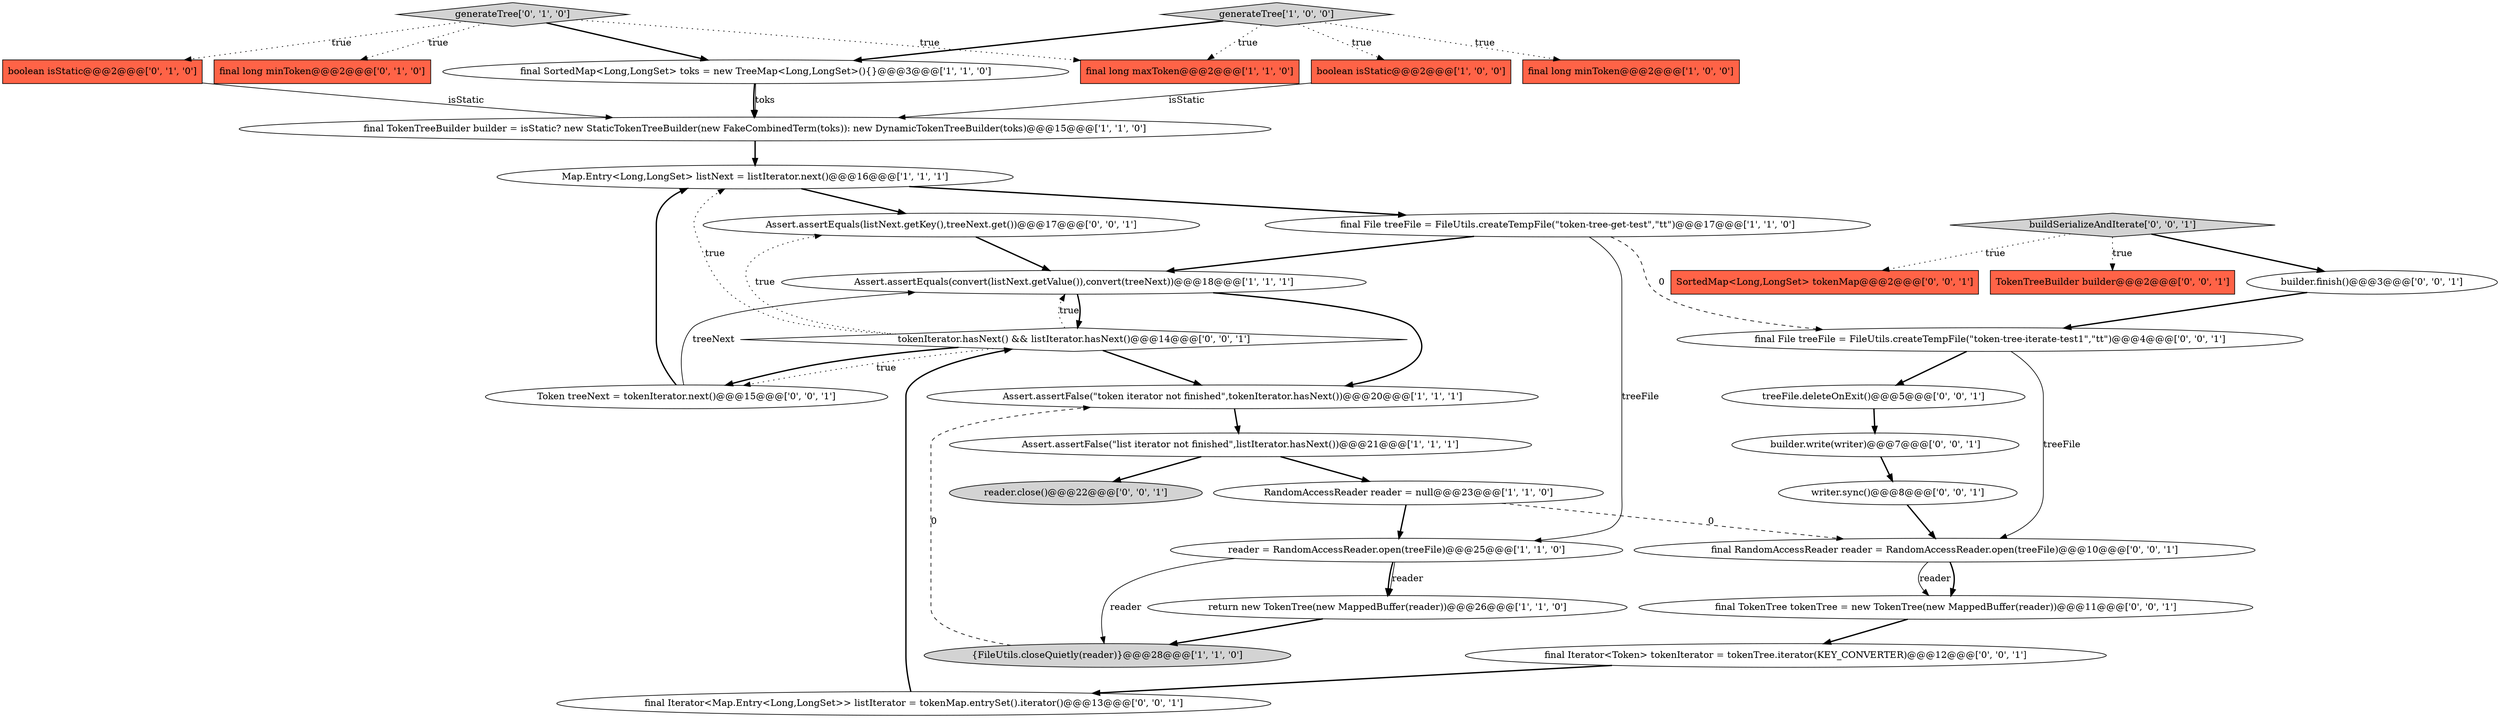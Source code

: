 digraph {
1 [style = filled, label = "Map.Entry<Long,LongSet> listNext = listIterator.next()@@@16@@@['1', '1', '1']", fillcolor = white, shape = ellipse image = "AAA0AAABBB1BBB"];
13 [style = filled, label = "final long maxToken@@@2@@@['1', '1', '0']", fillcolor = tomato, shape = box image = "AAA0AAABBB1BBB"];
5 [style = filled, label = "RandomAccessReader reader = null@@@23@@@['1', '1', '0']", fillcolor = white, shape = ellipse image = "AAA0AAABBB1BBB"];
24 [style = filled, label = "final File treeFile = FileUtils.createTempFile(\"token-tree-iterate-test1\",\"tt\")@@@4@@@['0', '0', '1']", fillcolor = white, shape = ellipse image = "AAA0AAABBB3BBB"];
10 [style = filled, label = "Assert.assertEquals(convert(listNext.getValue()),convert(treeNext))@@@18@@@['1', '1', '1']", fillcolor = white, shape = ellipse image = "AAA0AAABBB1BBB"];
6 [style = filled, label = "reader = RandomAccessReader.open(treeFile)@@@25@@@['1', '1', '0']", fillcolor = white, shape = ellipse image = "AAA0AAABBB1BBB"];
15 [style = filled, label = "final long minToken@@@2@@@['0', '1', '0']", fillcolor = tomato, shape = box image = "AAA0AAABBB2BBB"];
16 [style = filled, label = "boolean isStatic@@@2@@@['0', '1', '0']", fillcolor = tomato, shape = box image = "AAA0AAABBB2BBB"];
19 [style = filled, label = "Token treeNext = tokenIterator.next()@@@15@@@['0', '0', '1']", fillcolor = white, shape = ellipse image = "AAA0AAABBB3BBB"];
17 [style = filled, label = "generateTree['0', '1', '0']", fillcolor = lightgray, shape = diamond image = "AAA0AAABBB2BBB"];
26 [style = filled, label = "final TokenTree tokenTree = new TokenTree(new MappedBuffer(reader))@@@11@@@['0', '0', '1']", fillcolor = white, shape = ellipse image = "AAA0AAABBB3BBB"];
7 [style = filled, label = "{FileUtils.closeQuietly(reader)}@@@28@@@['1', '1', '0']", fillcolor = lightgray, shape = ellipse image = "AAA0AAABBB1BBB"];
2 [style = filled, label = "final TokenTreeBuilder builder = isStatic? new StaticTokenTreeBuilder(new FakeCombinedTerm(toks)): new DynamicTokenTreeBuilder(toks)@@@15@@@['1', '1', '0']", fillcolor = white, shape = ellipse image = "AAA0AAABBB1BBB"];
9 [style = filled, label = "generateTree['1', '0', '0']", fillcolor = lightgray, shape = diamond image = "AAA0AAABBB1BBB"];
18 [style = filled, label = "treeFile.deleteOnExit()@@@5@@@['0', '0', '1']", fillcolor = white, shape = ellipse image = "AAA0AAABBB3BBB"];
27 [style = filled, label = "final Iterator<Map.Entry<Long,LongSet>> listIterator = tokenMap.entrySet().iterator()@@@13@@@['0', '0', '1']", fillcolor = white, shape = ellipse image = "AAA0AAABBB3BBB"];
20 [style = filled, label = "buildSerializeAndIterate['0', '0', '1']", fillcolor = lightgray, shape = diamond image = "AAA0AAABBB3BBB"];
30 [style = filled, label = "final RandomAccessReader reader = RandomAccessReader.open(treeFile)@@@10@@@['0', '0', '1']", fillcolor = white, shape = ellipse image = "AAA0AAABBB3BBB"];
23 [style = filled, label = "Assert.assertEquals(listNext.getKey(),treeNext.get())@@@17@@@['0', '0', '1']", fillcolor = white, shape = ellipse image = "AAA0AAABBB3BBB"];
31 [style = filled, label = "TokenTreeBuilder builder@@@2@@@['0', '0', '1']", fillcolor = tomato, shape = box image = "AAA0AAABBB3BBB"];
22 [style = filled, label = "final Iterator<Token> tokenIterator = tokenTree.iterator(KEY_CONVERTER)@@@12@@@['0', '0', '1']", fillcolor = white, shape = ellipse image = "AAA0AAABBB3BBB"];
32 [style = filled, label = "writer.sync()@@@8@@@['0', '0', '1']", fillcolor = white, shape = ellipse image = "AAA0AAABBB3BBB"];
29 [style = filled, label = "tokenIterator.hasNext() && listIterator.hasNext()@@@14@@@['0', '0', '1']", fillcolor = white, shape = diamond image = "AAA0AAABBB3BBB"];
12 [style = filled, label = "Assert.assertFalse(\"list iterator not finished\",listIterator.hasNext())@@@21@@@['1', '1', '1']", fillcolor = white, shape = ellipse image = "AAA0AAABBB1BBB"];
28 [style = filled, label = "builder.write(writer)@@@7@@@['0', '0', '1']", fillcolor = white, shape = ellipse image = "AAA0AAABBB3BBB"];
4 [style = filled, label = "final SortedMap<Long,LongSet> toks = new TreeMap<Long,LongSet>(){}@@@3@@@['1', '1', '0']", fillcolor = white, shape = ellipse image = "AAA0AAABBB1BBB"];
21 [style = filled, label = "SortedMap<Long,LongSet> tokenMap@@@2@@@['0', '0', '1']", fillcolor = tomato, shape = box image = "AAA0AAABBB3BBB"];
8 [style = filled, label = "final long minToken@@@2@@@['1', '0', '0']", fillcolor = tomato, shape = box image = "AAA0AAABBB1BBB"];
11 [style = filled, label = "Assert.assertFalse(\"token iterator not finished\",tokenIterator.hasNext())@@@20@@@['1', '1', '1']", fillcolor = white, shape = ellipse image = "AAA0AAABBB1BBB"];
33 [style = filled, label = "reader.close()@@@22@@@['0', '0', '1']", fillcolor = lightgray, shape = ellipse image = "AAA0AAABBB3BBB"];
0 [style = filled, label = "return new TokenTree(new MappedBuffer(reader))@@@26@@@['1', '1', '0']", fillcolor = white, shape = ellipse image = "AAA0AAABBB1BBB"];
25 [style = filled, label = "builder.finish()@@@3@@@['0', '0', '1']", fillcolor = white, shape = ellipse image = "AAA0AAABBB3BBB"];
3 [style = filled, label = "boolean isStatic@@@2@@@['1', '0', '0']", fillcolor = tomato, shape = box image = "AAA0AAABBB1BBB"];
14 [style = filled, label = "final File treeFile = FileUtils.createTempFile(\"token-tree-get-test\",\"tt\")@@@17@@@['1', '1', '0']", fillcolor = white, shape = ellipse image = "AAA0AAABBB1BBB"];
26->22 [style = bold, label=""];
12->33 [style = bold, label=""];
30->26 [style = bold, label=""];
9->8 [style = dotted, label="true"];
29->19 [style = bold, label=""];
11->12 [style = bold, label=""];
24->18 [style = bold, label=""];
30->26 [style = solid, label="reader"];
16->2 [style = solid, label="isStatic"];
9->4 [style = bold, label=""];
3->2 [style = solid, label="isStatic"];
19->1 [style = bold, label=""];
23->10 [style = bold, label=""];
17->16 [style = dotted, label="true"];
29->23 [style = dotted, label="true"];
0->7 [style = bold, label=""];
20->31 [style = dotted, label="true"];
20->21 [style = dotted, label="true"];
25->24 [style = bold, label=""];
29->10 [style = dotted, label="true"];
6->0 [style = bold, label=""];
28->32 [style = bold, label=""];
22->27 [style = bold, label=""];
9->13 [style = dotted, label="true"];
17->13 [style = dotted, label="true"];
7->11 [style = dashed, label="0"];
24->30 [style = solid, label="treeFile"];
10->11 [style = bold, label=""];
1->23 [style = bold, label=""];
10->29 [style = bold, label=""];
1->14 [style = bold, label=""];
18->28 [style = bold, label=""];
4->2 [style = bold, label=""];
27->29 [style = bold, label=""];
20->25 [style = bold, label=""];
17->4 [style = bold, label=""];
4->2 [style = solid, label="toks"];
12->5 [style = bold, label=""];
17->15 [style = dotted, label="true"];
14->24 [style = dashed, label="0"];
6->7 [style = solid, label="reader"];
6->0 [style = solid, label="reader"];
2->1 [style = bold, label=""];
29->19 [style = dotted, label="true"];
5->30 [style = dashed, label="0"];
9->3 [style = dotted, label="true"];
14->6 [style = solid, label="treeFile"];
32->30 [style = bold, label=""];
14->10 [style = bold, label=""];
19->10 [style = solid, label="treeNext"];
5->6 [style = bold, label=""];
29->1 [style = dotted, label="true"];
29->11 [style = bold, label=""];
}
